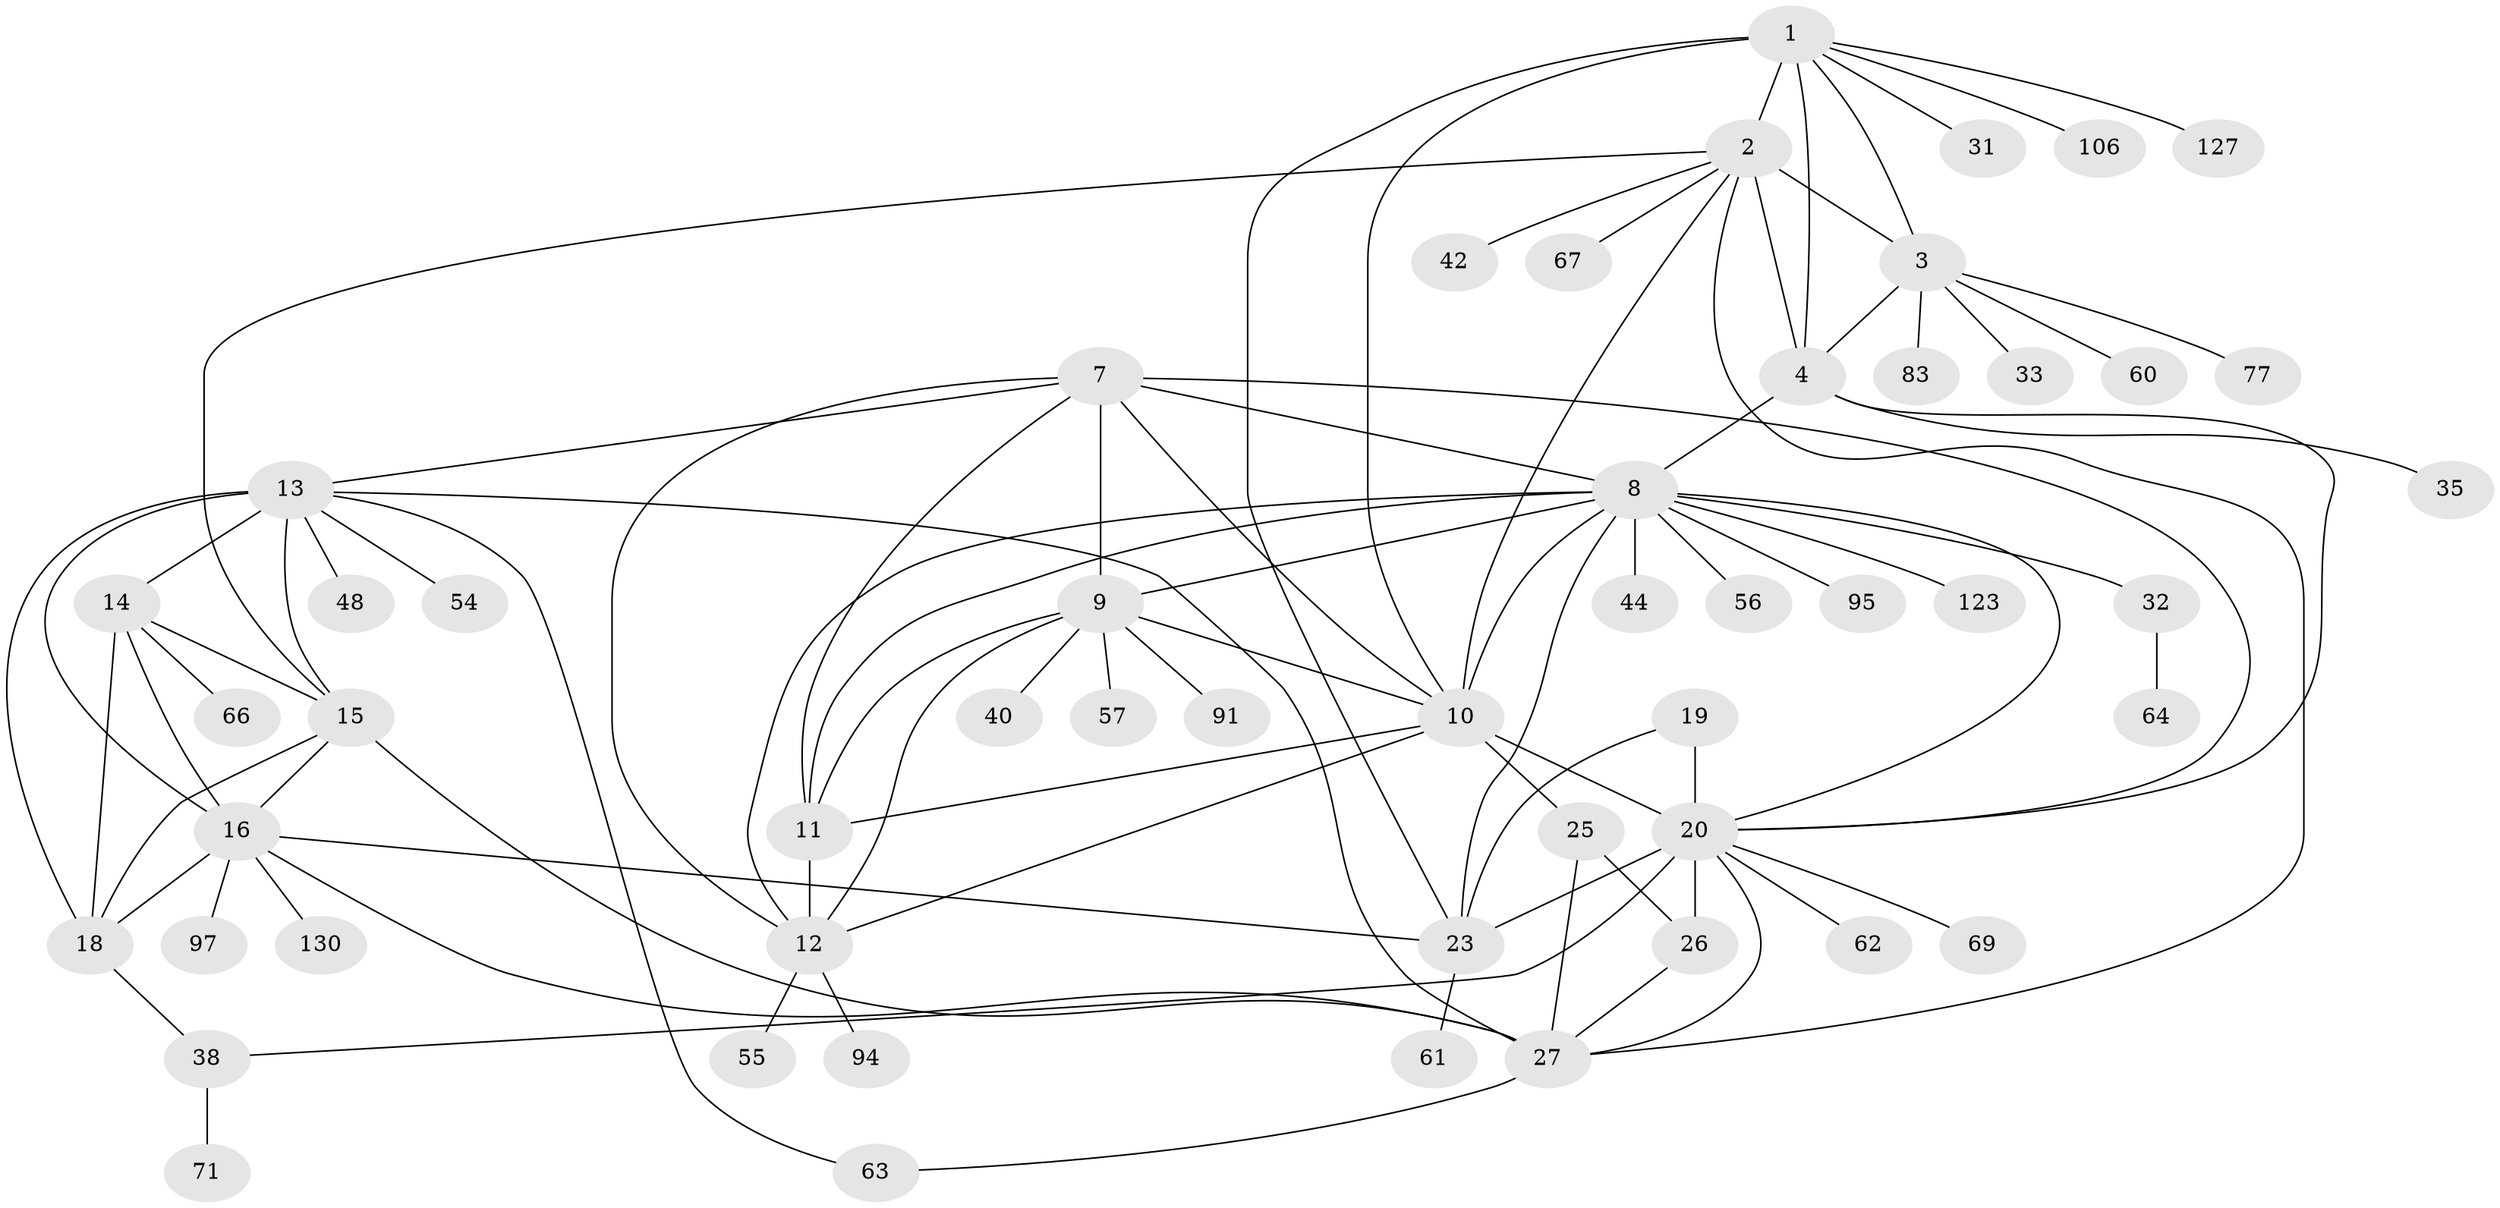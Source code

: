 // original degree distribution, {11: 0.029850746268656716, 8: 0.03731343283582089, 9: 0.029850746268656716, 6: 0.04477611940298507, 13: 0.022388059701492536, 5: 0.022388059701492536, 7: 0.022388059701492536, 14: 0.007462686567164179, 12: 0.007462686567164179, 10: 0.007462686567164179, 1: 0.5671641791044776, 2: 0.15671641791044777, 3: 0.03731343283582089, 4: 0.007462686567164179}
// Generated by graph-tools (version 1.1) at 2025/19/03/04/25 18:19:43]
// undirected, 53 vertices, 90 edges
graph export_dot {
graph [start="1"]
  node [color=gray90,style=filled];
  1 [super="+36+70"];
  2 [super="+5+108"];
  3;
  4;
  7 [super="+120+72"];
  8;
  9 [super="+39"];
  10 [super="+73+74+133+81"];
  11;
  12;
  13 [super="+17"];
  14;
  15;
  16;
  18;
  19 [super="+50"];
  20 [super="+21"];
  23 [super="+43+112+119+115"];
  25 [super="+28"];
  26 [super="+78+98+99+102+105"];
  27 [super="+34+65+132+29"];
  31;
  32;
  33;
  35 [super="+90+118"];
  38 [super="+58+47"];
  40 [super="+131"];
  42;
  44 [super="+80"];
  48;
  54;
  55;
  56 [super="+88"];
  57;
  60;
  61;
  62 [super="+126+114"];
  63 [super="+75"];
  64;
  66;
  67;
  69;
  71;
  77;
  83;
  91;
  94;
  95;
  97;
  106 [super="+129"];
  123;
  127;
  130;
  1 -- 2 [weight=3];
  1 -- 3;
  1 -- 4;
  1 -- 31;
  1 -- 106;
  1 -- 127;
  1 -- 10;
  1 -- 23;
  2 -- 3 [weight=3];
  2 -- 4 [weight=3];
  2 -- 15;
  2 -- 27;
  2 -- 67;
  2 -- 42;
  2 -- 10;
  3 -- 4;
  3 -- 33;
  3 -- 60;
  3 -- 77;
  3 -- 83;
  4 -- 8;
  4 -- 35;
  4 -- 20;
  7 -- 8;
  7 -- 9;
  7 -- 10;
  7 -- 11;
  7 -- 12;
  7 -- 13;
  7 -- 20;
  8 -- 9;
  8 -- 10;
  8 -- 11;
  8 -- 12;
  8 -- 32;
  8 -- 44;
  8 -- 56;
  8 -- 95;
  8 -- 123;
  8 -- 23;
  8 -- 20;
  9 -- 10;
  9 -- 11;
  9 -- 12;
  9 -- 40;
  9 -- 57;
  9 -- 91;
  10 -- 11;
  10 -- 12;
  10 -- 25;
  10 -- 20;
  11 -- 12;
  12 -- 55;
  12 -- 94;
  13 -- 14 [weight=2];
  13 -- 15 [weight=2];
  13 -- 16 [weight=2];
  13 -- 18 [weight=2];
  13 -- 48;
  13 -- 63;
  13 -- 54;
  13 -- 27;
  14 -- 15;
  14 -- 16;
  14 -- 18;
  14 -- 66;
  15 -- 16;
  15 -- 18;
  15 -- 27 [weight=2];
  16 -- 18;
  16 -- 23;
  16 -- 27;
  16 -- 97;
  16 -- 130;
  18 -- 38;
  19 -- 20 [weight=4];
  19 -- 23;
  20 -- 23 [weight=4];
  20 -- 62;
  20 -- 69;
  20 -- 38;
  20 -- 26 [weight=2];
  20 -- 27;
  23 -- 61;
  25 -- 26 [weight=2];
  25 -- 27 [weight=6];
  26 -- 27 [weight=3];
  27 -- 63;
  32 -- 64;
  38 -- 71;
}
